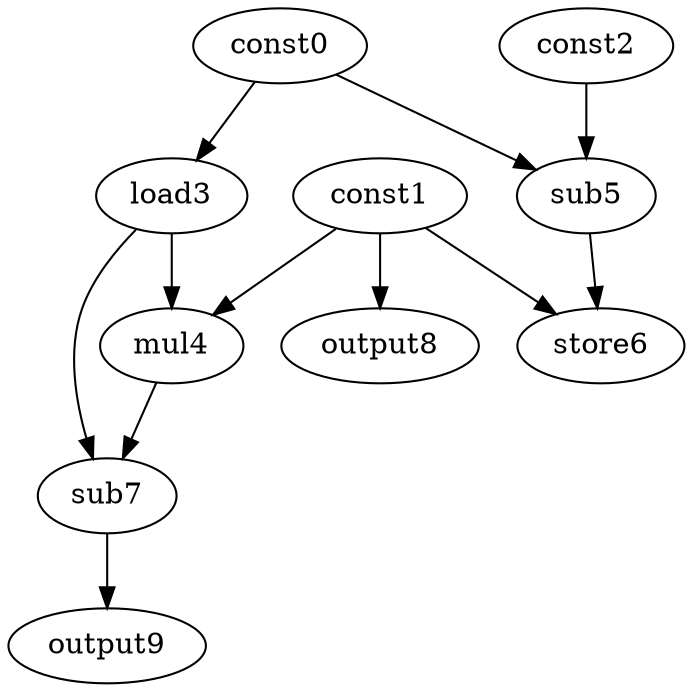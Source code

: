 digraph G { 
const0[opcode=const]; 
const1[opcode=const]; 
const2[opcode=const]; 
load3[opcode=load]; 
mul4[opcode=mul]; 
sub5[opcode=sub]; 
store6[opcode=store]; 
sub7[opcode=sub]; 
output8[opcode=output]; 
output9[opcode=output]; 
const0->load3[operand=0];
const0->sub5[operand=0];
const2->sub5[operand=1];
const1->output8[operand=0];
const1->mul4[operand=0];
load3->mul4[operand=1];
const1->store6[operand=0];
sub5->store6[operand=1];
load3->sub7[operand=0];
mul4->sub7[operand=1];
sub7->output9[operand=0];
}
